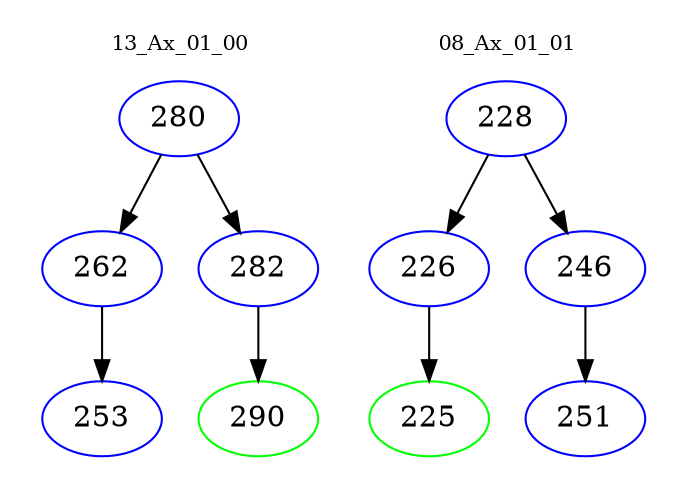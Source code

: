 digraph{
subgraph cluster_0 {
color = white
label = "13_Ax_01_00";
fontsize=10;
T0_280 [label="280", color="blue"]
T0_280 -> T0_262 [color="black"]
T0_262 [label="262", color="blue"]
T0_262 -> T0_253 [color="black"]
T0_253 [label="253", color="blue"]
T0_280 -> T0_282 [color="black"]
T0_282 [label="282", color="blue"]
T0_282 -> T0_290 [color="black"]
T0_290 [label="290", color="green"]
}
subgraph cluster_1 {
color = white
label = "08_Ax_01_01";
fontsize=10;
T1_228 [label="228", color="blue"]
T1_228 -> T1_226 [color="black"]
T1_226 [label="226", color="blue"]
T1_226 -> T1_225 [color="black"]
T1_225 [label="225", color="green"]
T1_228 -> T1_246 [color="black"]
T1_246 [label="246", color="blue"]
T1_246 -> T1_251 [color="black"]
T1_251 [label="251", color="blue"]
}
}

